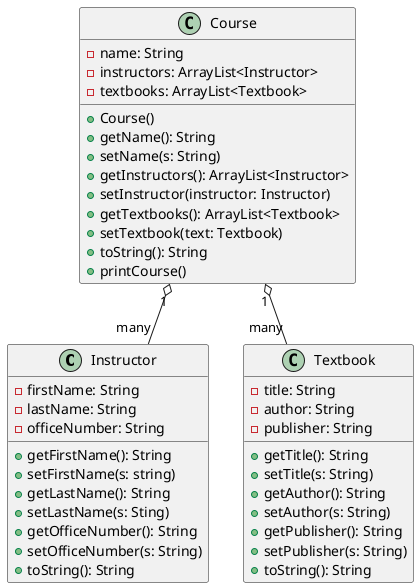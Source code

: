 @startuml
class Instructor {
    - firstName: String
    - lastName: String
    - officeNumber: String
    + getFirstName(): String
    + setFirstName(s: string)
    + getLastName(): String
    + setLastName(s: Sting)
    + getOfficeNumber(): String
    + setOfficeNumber(s: String)
    + toString(): String
}
class Textbook {
    - title: String
    - author: String
    - publisher: String
    + getTitle(): String
    + setTitle(s: String)
    + getAuthor(): String
    + setAuthor(s: String)
    + getPublisher(): String
    + setPublisher(s: String)
    + toString(): String
}
class Course {
    - name: String
    - instructors: ArrayList<Instructor>
    - textbooks: ArrayList<Textbook>
    + Course()
    + getName(): String
    + setName(s: String)
    + getInstructors(): ArrayList<Instructor>
    + setInstructor(instructor: Instructor)
    + getTextbooks(): ArrayList<Textbook>
    + setTextbook(text: Textbook)
    + toString(): String
    + printCourse()
}

Course "1" o-- "many" Instructor
Course "1" o-- "many" Textbook

@enduml